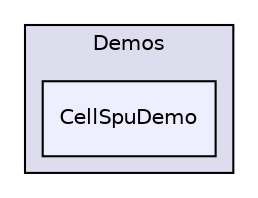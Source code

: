 digraph "bullet/bullet-2.82-r2704/Demos/CellSpuDemo" {
  compound=true
  node [ fontsize="10", fontname="Helvetica"];
  edge [ labelfontsize="10", labelfontname="Helvetica"];
  subgraph clusterdir_fbeee990c6fb95278eb756dfe9f9c37f {
    graph [ bgcolor="#ddddee", pencolor="black", label="Demos" fontname="Helvetica", fontsize="10", URL="dir_fbeee990c6fb95278eb756dfe9f9c37f.html"]
  dir_a51b5c4e0802f4b081b24596aa9b354a [shape=box, label="CellSpuDemo", style="filled", fillcolor="#eeeeff", pencolor="black", URL="dir_a51b5c4e0802f4b081b24596aa9b354a.html"];
  }
}
